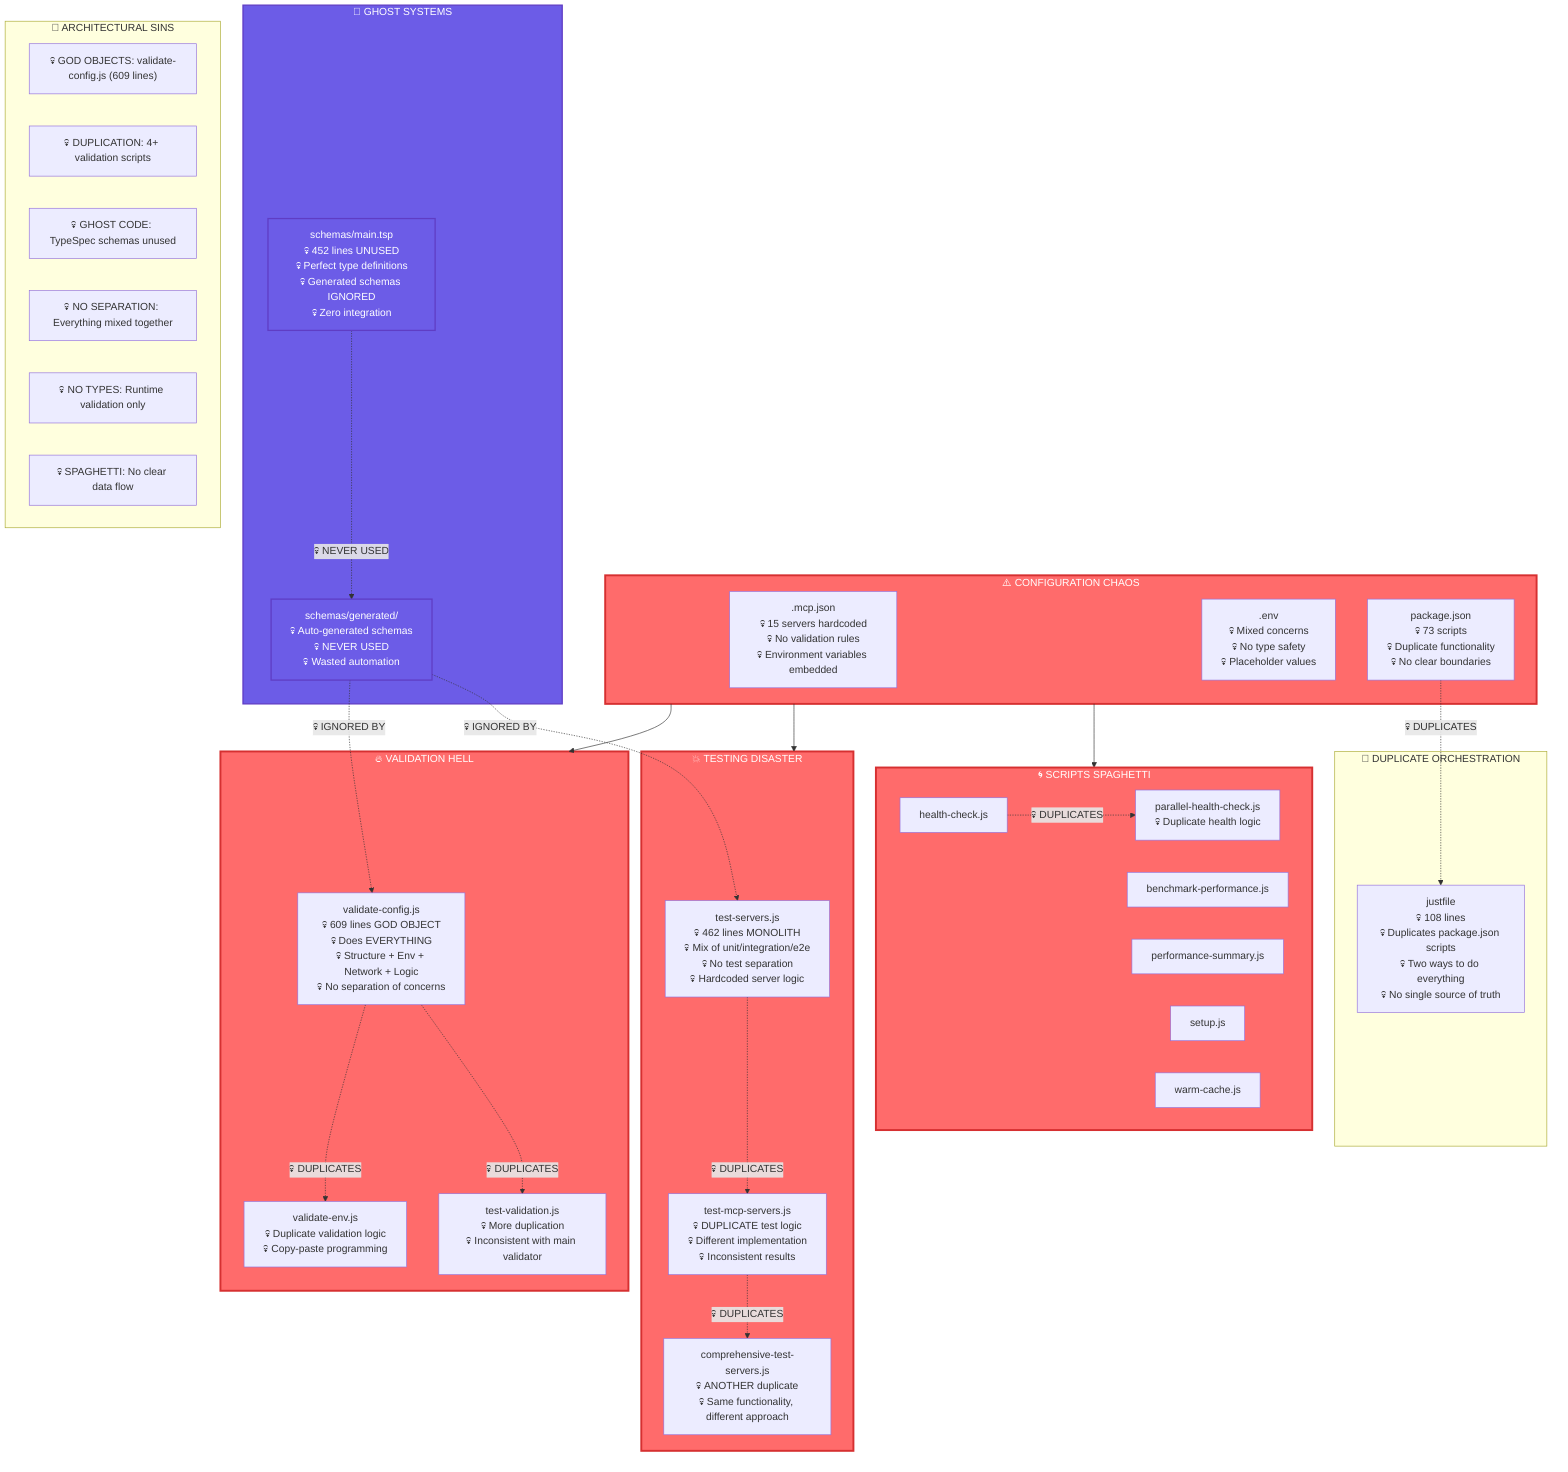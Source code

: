 %% Current MCP Configuration Architecture (PROBLEMS HIGHLIGHTED)
%% This diagram shows why our current architecture SUCKS

graph TD
    %% Configuration Layer - MONOLITHIC MESS
    subgraph Config["⚠️ CONFIGURATION CHAOS"]
        MCP[".mcp.json<br/>💀 15 servers hardcoded<br/>💀 No validation rules<br/>💀 Environment variables embedded"]
        ENV[".env<br/>💀 Mixed concerns<br/>💀 No type safety<br/>💀 Placeholder values"]
        PKG["package.json<br/>💀 73 scripts<br/>💀 Duplicate functionality<br/>💀 No clear boundaries"]
    end

    %% Validation Hell - GOD OBJECT
    subgraph Validation["🔥 VALIDATION HELL"]
        ValidateJS["validate-config.js<br/>💀 609 lines GOD OBJECT<br/>💀 Does EVERYTHING<br/>💀 Structure + Env + Network + Logic<br/>💀 No separation of concerns"]
        ValidateEnv["validate-env.js<br/>💀 Duplicate validation logic<br/>💀 Copy-paste programming"]
        TestValidation["test-validation.js<br/>💀 More duplication<br/>💀 Inconsistent with main validator"]
    end

    %% Testing Disaster - ANOTHER MONOLITH
    subgraph Testing["💥 TESTING DISASTER"]
        TestServers["test-servers.js<br/>💀 462 lines MONOLITH<br/>💀 Mix of unit/integration/e2e<br/>💀 No test separation<br/>💀 Hardcoded server logic"]
        TestMCP["test-mcp-servers.js<br/>💀 DUPLICATE test logic<br/>💀 Different implementation<br/>💀 Inconsistent results"]
        ComprehensiveTest["comprehensive-test-servers.js<br/>💀 ANOTHER duplicate<br/>💀 Same functionality, different approach"]
    end

    %% Scripts Chaos - SPAGHETTI HELL
    subgraph Scripts["🌀 SCRIPTS SPAGHETTI"]
        HealthCheck["health-check.js"]
        ParallelHealth["parallel-health-check.js<br/>💀 Duplicate health logic"]
        Benchmark["benchmark-performance.js"]
        PerfSummary["performance-summary.js"]
        Setup["setup.js"]
        WarmCache["warm-cache.js"]
    end

    %% Ghost Systems - UNUSED COMPLEXITY
    subgraph Ghost["👻 GHOST SYSTEMS"]
        TypeSpec["schemas/main.tsp<br/>💀 452 lines UNUSED<br/>💀 Perfect type definitions<br/>💀 Generated schemas IGNORED<br/>💀 Zero integration"]
        Generated["schemas/generated/<br/>💀 Auto-generated schemas<br/>💀 NEVER USED<br/>💀 Wasted automation"]
    end

    %% Justfile - DUPLICATE ORCHESTRATION
    subgraph Just["🔄 DUPLICATE ORCHESTRATION"]
        Justfile["justfile<br/>💀 108 lines<br/>💀 Duplicates package.json scripts<br/>💀 Two ways to do everything<br/>💀 No single source of truth"]
    end

    %% Problem Connections (RED = BAD)
    Config --> Validation
    Config --> Testing
    Config --> Scripts
    
    ValidateJS -.->|"💀 DUPLICATES"| ValidateEnv
    ValidateJS -.->|"💀 DUPLICATES"| TestValidation
    
    TestServers -.->|"💀 DUPLICATES"| TestMCP
    TestMCP -.->|"💀 DUPLICATES"| ComprehensiveTest
    
    HealthCheck -.->|"💀 DUPLICATES"| ParallelHealth
    
    TypeSpec -.->|"💀 NEVER USED"| Generated
    Generated -.->|"💀 IGNORED BY"| ValidateJS
    Generated -.->|"💀 IGNORED BY"| TestServers
    
    PKG -.->|"💀 DUPLICATES"| Justfile

    %% Key Problems Legend
    subgraph Problems["🚨 ARCHITECTURAL SINS"]
        P1["💀 GOD OBJECTS: validate-config.js (609 lines)"]
        P2["💀 DUPLICATION: 4+ validation scripts"]
        P3["💀 GHOST CODE: TypeSpec schemas unused"]
        P4["💀 NO SEPARATION: Everything mixed together"]
        P5["💀 NO TYPES: Runtime validation only"]
        P6["💀 SPAGHETTI: No clear data flow"]
    end

    %% Style the problems
    classDef problemNode fill:#ff6b6b,stroke:#d63031,stroke-width:3px,color:#fff
    classDef ghostNode fill:#6c5ce7,stroke:#5f3dc4,stroke-width:2px,color:#fff
    classDef duplicateEdge stroke:#ff6b6b,stroke-width:3px,stroke-dasharray:10,5
    
    class Config,Validation,Testing,Scripts problemNode
    class Ghost,TypeSpec,Generated ghostNode